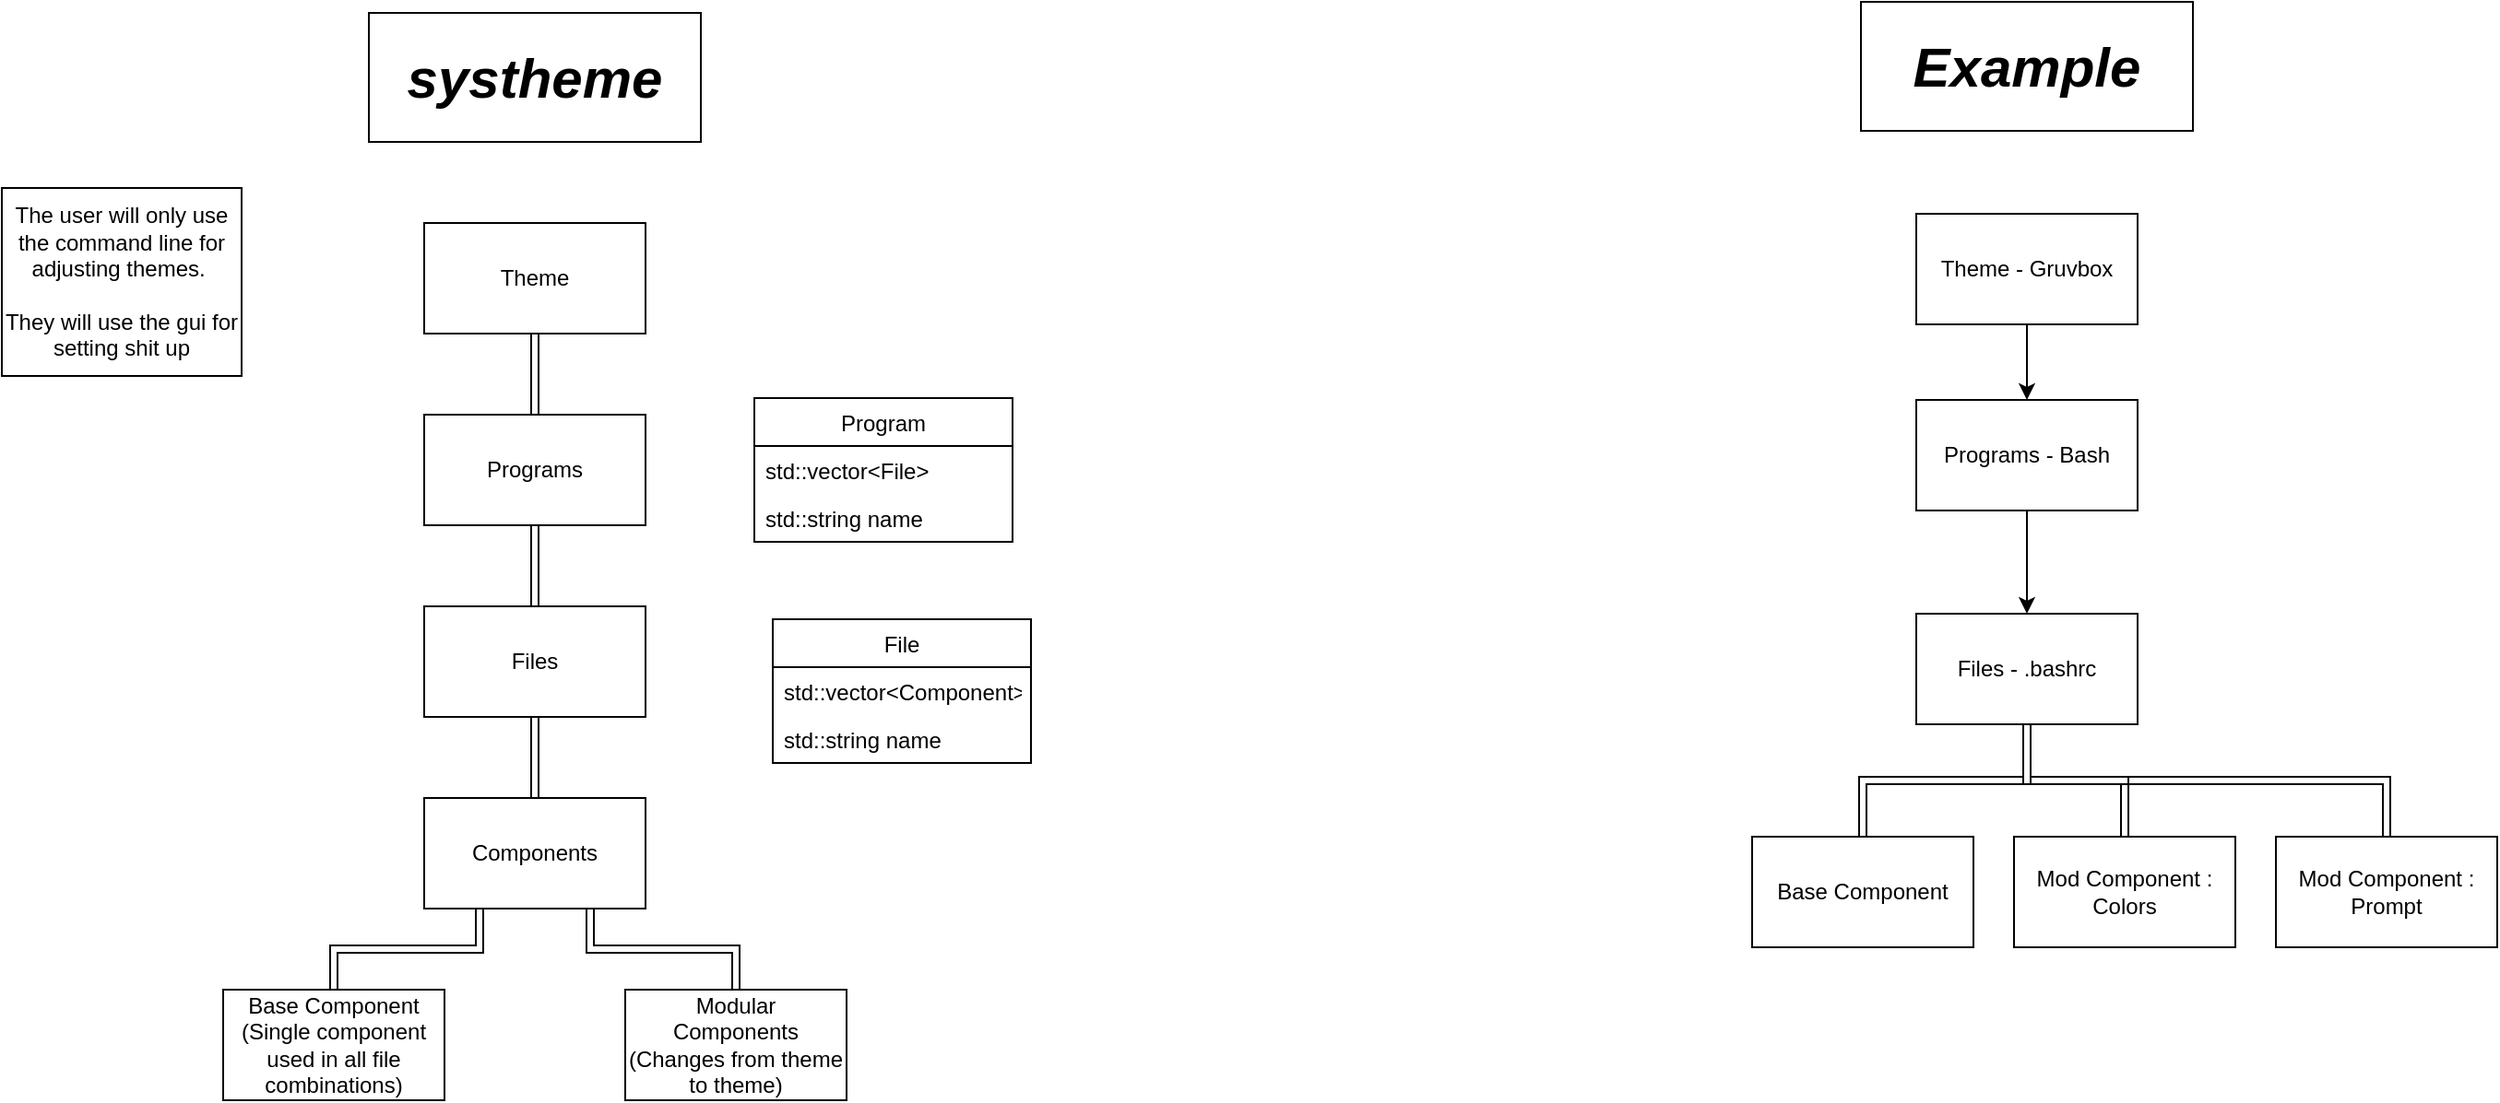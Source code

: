 <mxfile version="14.1.8" type="device"><diagram id="hm35OvLohN73ompgCviw" name="Page-1"><mxGraphModel dx="979" dy="591" grid="0" gridSize="10" guides="1" tooltips="1" connect="1" arrows="1" fold="1" page="1" pageScale="1" pageWidth="2400" pageHeight="2400" math="0" shadow="0"><root><mxCell id="0"/><mxCell id="1" parent="0"/><mxCell id="wcVfqbSvyIcgVcjFdCAI-1" value="systheme" style="rounded=0;whiteSpace=wrap;html=1;fontSize=30;fontStyle=3" vertex="1" parent="1"><mxGeometry x="1197" y="271" width="180" height="70" as="geometry"/></mxCell><mxCell id="wcVfqbSvyIcgVcjFdCAI-4" style="edgeStyle=orthogonalEdgeStyle;rounded=0;orthogonalLoop=1;jettySize=auto;html=1;exitX=0.5;exitY=1;exitDx=0;exitDy=0;fontSize=12;shape=link;" edge="1" parent="1" source="wcVfqbSvyIcgVcjFdCAI-2" target="wcVfqbSvyIcgVcjFdCAI-3"><mxGeometry relative="1" as="geometry"/></mxCell><mxCell id="wcVfqbSvyIcgVcjFdCAI-2" value="Theme" style="rounded=0;whiteSpace=wrap;html=1;fontSize=12;" vertex="1" parent="1"><mxGeometry x="1227" y="385" width="120" height="60" as="geometry"/></mxCell><mxCell id="wcVfqbSvyIcgVcjFdCAI-6" style="edgeStyle=orthogonalEdgeStyle;rounded=0;orthogonalLoop=1;jettySize=auto;html=1;exitX=0.5;exitY=1;exitDx=0;exitDy=0;fontSize=12;shape=link;" edge="1" parent="1" source="wcVfqbSvyIcgVcjFdCAI-3" target="wcVfqbSvyIcgVcjFdCAI-5"><mxGeometry relative="1" as="geometry"/></mxCell><mxCell id="wcVfqbSvyIcgVcjFdCAI-3" value="Programs" style="rounded=0;whiteSpace=wrap;html=1;fontSize=12;" vertex="1" parent="1"><mxGeometry x="1227" y="489" width="120" height="60" as="geometry"/></mxCell><mxCell id="wcVfqbSvyIcgVcjFdCAI-12" style="edgeStyle=orthogonalEdgeStyle;rounded=0;orthogonalLoop=1;jettySize=auto;html=1;exitX=0.5;exitY=1;exitDx=0;exitDy=0;entryX=0.5;entryY=0;entryDx=0;entryDy=0;fontSize=12;shape=link;" edge="1" parent="1" source="wcVfqbSvyIcgVcjFdCAI-5" target="wcVfqbSvyIcgVcjFdCAI-11"><mxGeometry relative="1" as="geometry"/></mxCell><mxCell id="wcVfqbSvyIcgVcjFdCAI-5" value="Files" style="rounded=0;whiteSpace=wrap;html=1;fontSize=12;" vertex="1" parent="1"><mxGeometry x="1227" y="593" width="120" height="60" as="geometry"/></mxCell><mxCell id="wcVfqbSvyIcgVcjFdCAI-10" value="The user will only use the command line for adjusting themes.&amp;nbsp;&lt;br&gt;&lt;br&gt;They will use the gui for setting shit up" style="rounded=0;whiteSpace=wrap;html=1;fontSize=12;" vertex="1" parent="1"><mxGeometry x="998" y="366" width="130" height="102" as="geometry"/></mxCell><mxCell id="wcVfqbSvyIcgVcjFdCAI-23" style="edgeStyle=orthogonalEdgeStyle;rounded=0;orthogonalLoop=1;jettySize=auto;html=1;exitX=0.75;exitY=1;exitDx=0;exitDy=0;entryX=0.5;entryY=0;entryDx=0;entryDy=0;fontSize=12;shape=link;" edge="1" parent="1" source="wcVfqbSvyIcgVcjFdCAI-11" target="wcVfqbSvyIcgVcjFdCAI-22"><mxGeometry relative="1" as="geometry"/></mxCell><mxCell id="wcVfqbSvyIcgVcjFdCAI-24" style="edgeStyle=orthogonalEdgeStyle;rounded=0;orthogonalLoop=1;jettySize=auto;html=1;exitX=0.25;exitY=1;exitDx=0;exitDy=0;entryX=0.5;entryY=0;entryDx=0;entryDy=0;fontSize=12;shape=link;" edge="1" parent="1" source="wcVfqbSvyIcgVcjFdCAI-11" target="wcVfqbSvyIcgVcjFdCAI-21"><mxGeometry relative="1" as="geometry"/></mxCell><mxCell id="wcVfqbSvyIcgVcjFdCAI-11" value="Components" style="rounded=0;whiteSpace=wrap;html=1;fontSize=12;" vertex="1" parent="1"><mxGeometry x="1227" y="697" width="120" height="60" as="geometry"/></mxCell><mxCell id="wcVfqbSvyIcgVcjFdCAI-13" value="Example" style="rounded=0;whiteSpace=wrap;html=1;fontSize=30;fontStyle=3" vertex="1" parent="1"><mxGeometry x="2006" y="265" width="180" height="70" as="geometry"/></mxCell><mxCell id="wcVfqbSvyIcgVcjFdCAI-17" style="edgeStyle=orthogonalEdgeStyle;rounded=0;orthogonalLoop=1;jettySize=auto;html=1;exitX=0.5;exitY=1;exitDx=0;exitDy=0;entryX=0.5;entryY=0;entryDx=0;entryDy=0;fontSize=12;" edge="1" parent="1" source="wcVfqbSvyIcgVcjFdCAI-14" target="wcVfqbSvyIcgVcjFdCAI-16"><mxGeometry relative="1" as="geometry"/></mxCell><mxCell id="wcVfqbSvyIcgVcjFdCAI-14" value="Theme - Gruvbox" style="rounded=0;whiteSpace=wrap;html=1;fontSize=12;" vertex="1" parent="1"><mxGeometry x="2036" y="380" width="120" height="60" as="geometry"/></mxCell><mxCell id="wcVfqbSvyIcgVcjFdCAI-19" style="edgeStyle=orthogonalEdgeStyle;rounded=0;orthogonalLoop=1;jettySize=auto;html=1;exitX=0.5;exitY=1;exitDx=0;exitDy=0;entryX=0.5;entryY=0;entryDx=0;entryDy=0;fontSize=12;" edge="1" parent="1" source="wcVfqbSvyIcgVcjFdCAI-16" target="wcVfqbSvyIcgVcjFdCAI-18"><mxGeometry relative="1" as="geometry"/></mxCell><mxCell id="wcVfqbSvyIcgVcjFdCAI-16" value="Programs - Bash" style="rounded=0;whiteSpace=wrap;html=1;fontSize=12;" vertex="1" parent="1"><mxGeometry x="2036" y="481" width="120" height="60" as="geometry"/></mxCell><mxCell id="wcVfqbSvyIcgVcjFdCAI-27" style="edgeStyle=orthogonalEdgeStyle;shape=link;rounded=0;orthogonalLoop=1;jettySize=auto;html=1;exitX=0.5;exitY=1;exitDx=0;exitDy=0;entryX=0.5;entryY=0;entryDx=0;entryDy=0;fontSize=12;" edge="1" parent="1" source="wcVfqbSvyIcgVcjFdCAI-18" target="wcVfqbSvyIcgVcjFdCAI-20"><mxGeometry relative="1" as="geometry"/></mxCell><mxCell id="wcVfqbSvyIcgVcjFdCAI-28" style="edgeStyle=orthogonalEdgeStyle;shape=link;rounded=0;orthogonalLoop=1;jettySize=auto;html=1;exitX=0.5;exitY=1;exitDx=0;exitDy=0;entryX=0.5;entryY=0;entryDx=0;entryDy=0;fontSize=12;" edge="1" parent="1" source="wcVfqbSvyIcgVcjFdCAI-18" target="wcVfqbSvyIcgVcjFdCAI-25"><mxGeometry relative="1" as="geometry"/></mxCell><mxCell id="wcVfqbSvyIcgVcjFdCAI-29" style="edgeStyle=orthogonalEdgeStyle;shape=link;rounded=0;orthogonalLoop=1;jettySize=auto;html=1;exitX=0.5;exitY=1;exitDx=0;exitDy=0;entryX=0.5;entryY=0;entryDx=0;entryDy=0;fontSize=12;" edge="1" parent="1" source="wcVfqbSvyIcgVcjFdCAI-18" target="wcVfqbSvyIcgVcjFdCAI-26"><mxGeometry relative="1" as="geometry"/></mxCell><mxCell id="wcVfqbSvyIcgVcjFdCAI-18" value="Files - .bashrc" style="rounded=0;whiteSpace=wrap;html=1;fontSize=12;" vertex="1" parent="1"><mxGeometry x="2036" y="597" width="120" height="60" as="geometry"/></mxCell><mxCell id="wcVfqbSvyIcgVcjFdCAI-20" value="Base Component" style="rounded=0;whiteSpace=wrap;html=1;fontSize=12;" vertex="1" parent="1"><mxGeometry x="1947" y="718" width="120" height="60" as="geometry"/></mxCell><mxCell id="wcVfqbSvyIcgVcjFdCAI-21" value="Base Component&lt;br&gt;(Single component used in all file combinations)" style="rounded=0;whiteSpace=wrap;html=1;fontSize=12;" vertex="1" parent="1"><mxGeometry x="1118" y="801" width="120" height="60" as="geometry"/></mxCell><mxCell id="wcVfqbSvyIcgVcjFdCAI-22" value="Modular&lt;br&gt;Components&lt;br&gt;(Changes from theme to theme)" style="rounded=0;whiteSpace=wrap;html=1;fontSize=12;" vertex="1" parent="1"><mxGeometry x="1336" y="801" width="120" height="60" as="geometry"/></mxCell><mxCell id="wcVfqbSvyIcgVcjFdCAI-25" value="Mod Component :&lt;br&gt;Colors" style="rounded=0;whiteSpace=wrap;html=1;fontSize=12;" vertex="1" parent="1"><mxGeometry x="2089" y="718" width="120" height="60" as="geometry"/></mxCell><mxCell id="wcVfqbSvyIcgVcjFdCAI-26" value="Mod Component :&lt;br&gt;Prompt" style="rounded=0;whiteSpace=wrap;html=1;fontSize=12;" vertex="1" parent="1"><mxGeometry x="2231" y="718" width="120" height="60" as="geometry"/></mxCell><mxCell id="wcVfqbSvyIcgVcjFdCAI-30" value="Program" style="swimlane;fontStyle=0;childLayout=stackLayout;horizontal=1;startSize=26;fillColor=none;horizontalStack=0;resizeParent=1;resizeParentMax=0;resizeLast=0;collapsible=1;marginBottom=0;fontSize=12;" vertex="1" parent="1"><mxGeometry x="1406" y="480" width="140" height="78" as="geometry"/></mxCell><mxCell id="wcVfqbSvyIcgVcjFdCAI-31" value="std::vector&lt;File&gt;" style="text;strokeColor=none;fillColor=none;align=left;verticalAlign=top;spacingLeft=4;spacingRight=4;overflow=hidden;rotatable=0;points=[[0,0.5],[1,0.5]];portConstraint=eastwest;" vertex="1" parent="wcVfqbSvyIcgVcjFdCAI-30"><mxGeometry y="26" width="140" height="26" as="geometry"/></mxCell><mxCell id="wcVfqbSvyIcgVcjFdCAI-32" value="std::string name" style="text;strokeColor=none;fillColor=none;align=left;verticalAlign=top;spacingLeft=4;spacingRight=4;overflow=hidden;rotatable=0;points=[[0,0.5],[1,0.5]];portConstraint=eastwest;" vertex="1" parent="wcVfqbSvyIcgVcjFdCAI-30"><mxGeometry y="52" width="140" height="26" as="geometry"/></mxCell><mxCell id="wcVfqbSvyIcgVcjFdCAI-34" value="File" style="swimlane;fontStyle=0;childLayout=stackLayout;horizontal=1;startSize=26;fillColor=none;horizontalStack=0;resizeParent=1;resizeParentMax=0;resizeLast=0;collapsible=1;marginBottom=0;fontSize=12;" vertex="1" parent="1"><mxGeometry x="1416" y="600" width="140" height="78" as="geometry"/></mxCell><mxCell id="wcVfqbSvyIcgVcjFdCAI-35" value="std::vector&lt;Component&gt;" style="text;strokeColor=none;fillColor=none;align=left;verticalAlign=top;spacingLeft=4;spacingRight=4;overflow=hidden;rotatable=0;points=[[0,0.5],[1,0.5]];portConstraint=eastwest;" vertex="1" parent="wcVfqbSvyIcgVcjFdCAI-34"><mxGeometry y="26" width="140" height="26" as="geometry"/></mxCell><mxCell id="wcVfqbSvyIcgVcjFdCAI-36" value="std::string name" style="text;strokeColor=none;fillColor=none;align=left;verticalAlign=top;spacingLeft=4;spacingRight=4;overflow=hidden;rotatable=0;points=[[0,0.5],[1,0.5]];portConstraint=eastwest;" vertex="1" parent="wcVfqbSvyIcgVcjFdCAI-34"><mxGeometry y="52" width="140" height="26" as="geometry"/></mxCell></root></mxGraphModel></diagram></mxfile>